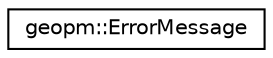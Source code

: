digraph "Graphical Class Hierarchy"
{
 // LATEX_PDF_SIZE
  edge [fontname="Helvetica",fontsize="10",labelfontname="Helvetica",labelfontsize="10"];
  node [fontname="Helvetica",fontsize="10",shape=record];
  rankdir="LR";
  Node0 [label="geopm::ErrorMessage",height=0.2,width=0.4,color="black", fillcolor="white", style="filled",URL="$classgeopm_1_1_error_message.html",tooltip=" "];
}
